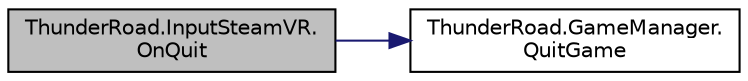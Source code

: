 digraph "ThunderRoad.InputSteamVR.OnQuit"
{
 // LATEX_PDF_SIZE
  edge [fontname="Helvetica",fontsize="10",labelfontname="Helvetica",labelfontsize="10"];
  node [fontname="Helvetica",fontsize="10",shape=record];
  rankdir="LR";
  Node1 [label="ThunderRoad.InputSteamVR.\lOnQuit",height=0.2,width=0.4,color="black", fillcolor="grey75", style="filled", fontcolor="black",tooltip="Called when [quit]."];
  Node1 -> Node2 [color="midnightblue",fontsize="10",style="solid",fontname="Helvetica"];
  Node2 [label="ThunderRoad.GameManager.\lQuitGame",height=0.2,width=0.4,color="black", fillcolor="white", style="filled",URL="$class_thunder_road_1_1_game_manager.html#ae90f356b1f31facfa8426eb8e809f0ce",tooltip="Quits the game."];
}
